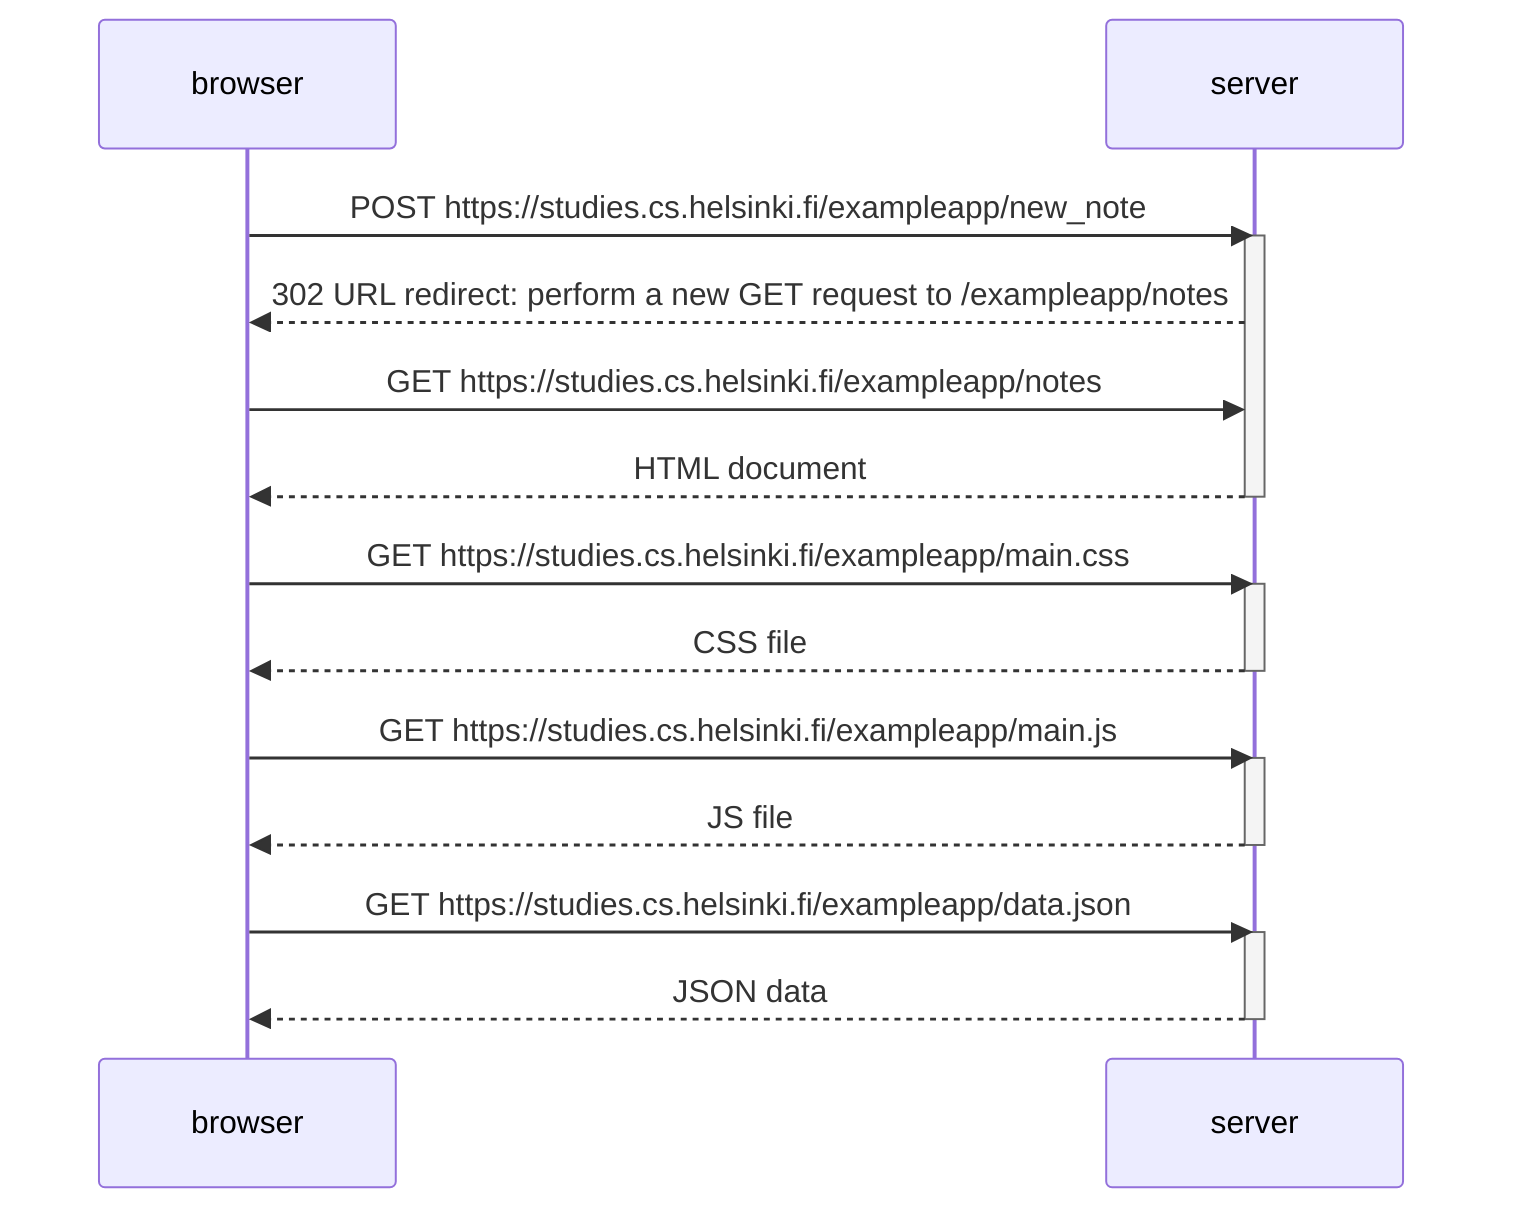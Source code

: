 sequenceDiagram
    participant browser
    participant server

    browser->>server: POST https://studies.cs.helsinki.fi/exampleapp/new_note
    activate server
    server -->>browser: 302 URL redirect: perform a new GET request to /exampleapp/notes
    browser->>server: GET https://studies.cs.helsinki.fi/exampleapp/notes
    server-->>browser: HTML document
    deactivate server

    browser->>server: GET https://studies.cs.helsinki.fi/exampleapp/main.css
    activate server
    server-->>browser: CSS file
    deactivate server

    browser->>server: GET https://studies.cs.helsinki.fi/exampleapp/main.js
    activate server
    server-->>browser: JS file
    deactivate server

    browser->>server: GET https://studies.cs.helsinki.fi/exampleapp/data.json
    activate server
    server-->>browser: JSON data
    deactivate server